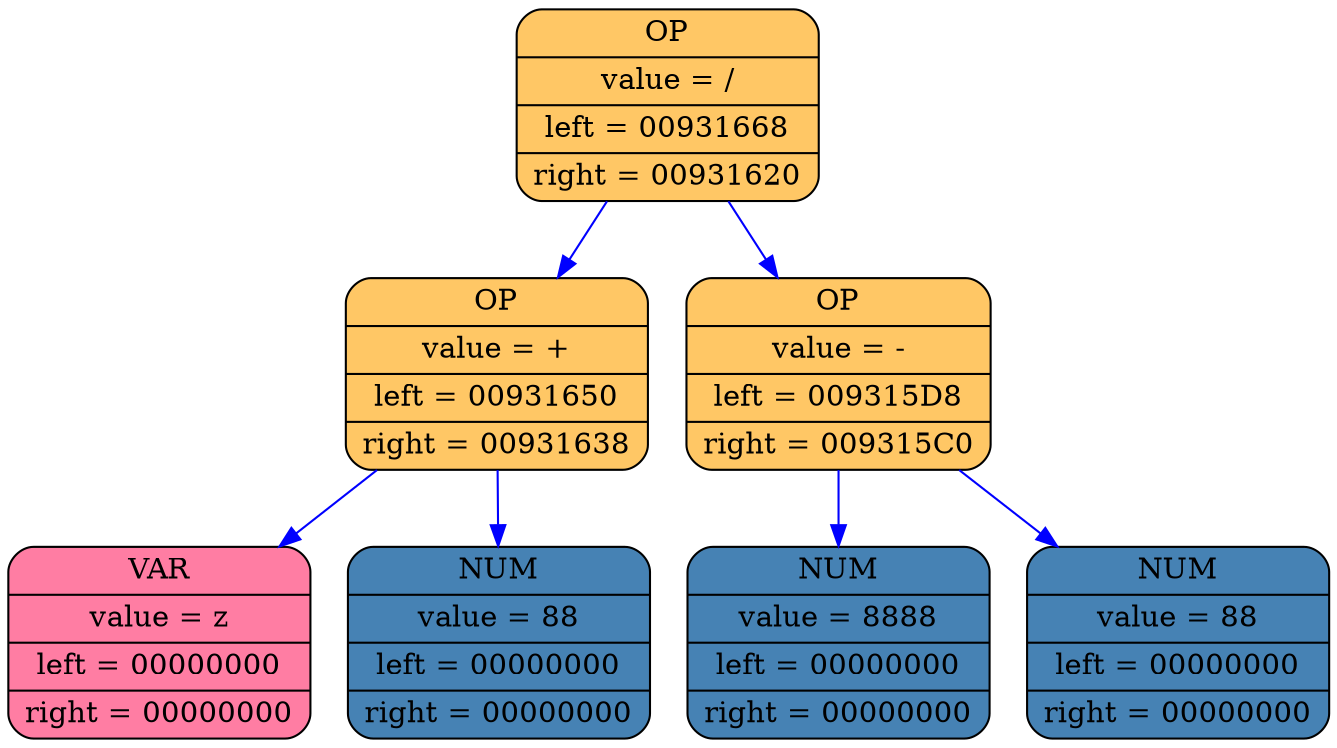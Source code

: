 digraph list
{
rankdir=HR;
	9639556 [shape = Mrecord; style = filled; fillcolor="#ffc765"; color = "#000000"; fontcolor = "#000000"; label = "{ OP | value = / | left = 00931668| right = 00931620}"];
	9639532 [shape = Mrecord; style = filled; fillcolor="#ffc765"; color = "#000000"; fontcolor = "#000000"; label = "{ OP | value = + | left = 00931650| right = 00931638}"];
	9639556 -> 9639532 [color="blue"]
	9639508 [shape = Mrecord; style = filled; fillcolor="#ff7da3"; color = "#000000"; fontcolor = "#000000"; label = "{ VAR | value = z | left = 00000000| right = 00000000}"];
	9639532 -> 9639508 [color="blue"]
	9639484 [shape = Mrecord; style = filled; fillcolor="#4682b4"; color = "#000000"; fontcolor = "#000000"; label = "{ NUM | value = 88 | left = 00000000| right = 00000000}"];
	9639532 -> 9639484 [color="blue"]
	9639460 [shape = Mrecord; style = filled; fillcolor="#ffc765"; color = "#000000"; fontcolor = "#000000"; label = "{ OP | value = - | left = 009315D8| right = 009315C0}"];
	9639556 -> 9639460 [color="blue"]
	9639388 [shape = Mrecord; style = filled; fillcolor="#4682b4"; color = "#000000"; fontcolor = "#000000"; label = "{ NUM | value = 8888 | left = 00000000| right = 00000000}"];
	9639460 -> 9639388 [color="blue"]
	9639364 [shape = Mrecord; style = filled; fillcolor="#4682b4"; color = "#000000"; fontcolor = "#000000"; label = "{ NUM | value = 88 | left = 00000000| right = 00000000}"];
	9639460 -> 9639364 [color="blue"]
	}